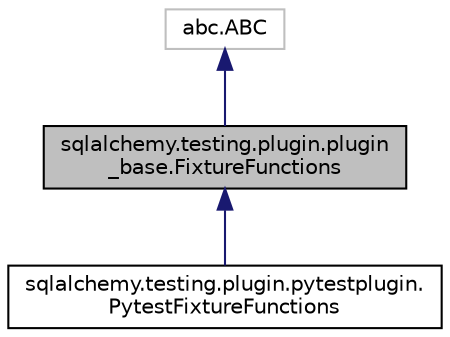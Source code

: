 digraph "sqlalchemy.testing.plugin.plugin_base.FixtureFunctions"
{
 // LATEX_PDF_SIZE
  edge [fontname="Helvetica",fontsize="10",labelfontname="Helvetica",labelfontsize="10"];
  node [fontname="Helvetica",fontsize="10",shape=record];
  Node1 [label="sqlalchemy.testing.plugin.plugin\l_base.FixtureFunctions",height=0.2,width=0.4,color="black", fillcolor="grey75", style="filled", fontcolor="black",tooltip=" "];
  Node2 -> Node1 [dir="back",color="midnightblue",fontsize="10",style="solid",fontname="Helvetica"];
  Node2 [label="abc.ABC",height=0.2,width=0.4,color="grey75", fillcolor="white", style="filled",tooltip=" "];
  Node1 -> Node3 [dir="back",color="midnightblue",fontsize="10",style="solid",fontname="Helvetica"];
  Node3 [label="sqlalchemy.testing.plugin.pytestplugin.\lPytestFixtureFunctions",height=0.2,width=0.4,color="black", fillcolor="white", style="filled",URL="$classsqlalchemy_1_1testing_1_1plugin_1_1pytestplugin_1_1PytestFixtureFunctions.html",tooltip=" "];
}

